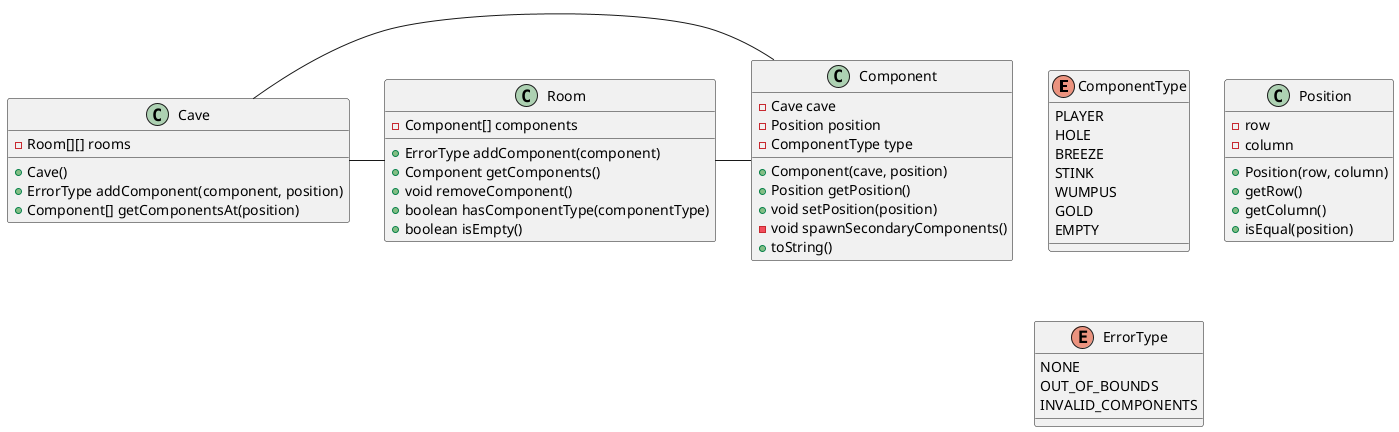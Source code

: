 @startuml
enum ComponentType {
    PLAYER
    HOLE
    BREEZE
    STINK
    WUMPUS
    GOLD
    EMPTY
}

class Position 
{
    - row
    - column

    + Position(row, column)
    + getRow()
    + getColumn()
    + isEqual(position)
}

class Component
{
    - Cave cave
    - Position position
    - ComponentType type

    + Component(cave, position)
    + Position getPosition()
    + void setPosition(position)
    - void spawnSecondaryComponents()
    + toString()
}

class Cave
{
    - Room[][] rooms

    + Cave()
    + ErrorType addComponent(component, position)
    + Component[] getComponentsAt(position)
}

enum ErrorType
{
    NONE
    OUT_OF_BOUNDS
    INVALID_COMPONENTS
}

class Room
{
    - Component[] components
    + ErrorType addComponent(component)
    + Component getComponents()
    + void removeComponent()
    + boolean hasComponentType(componentType)
    + boolean isEmpty()
}

Cave - Room
Component - Cave
Room - Component

@enduml
